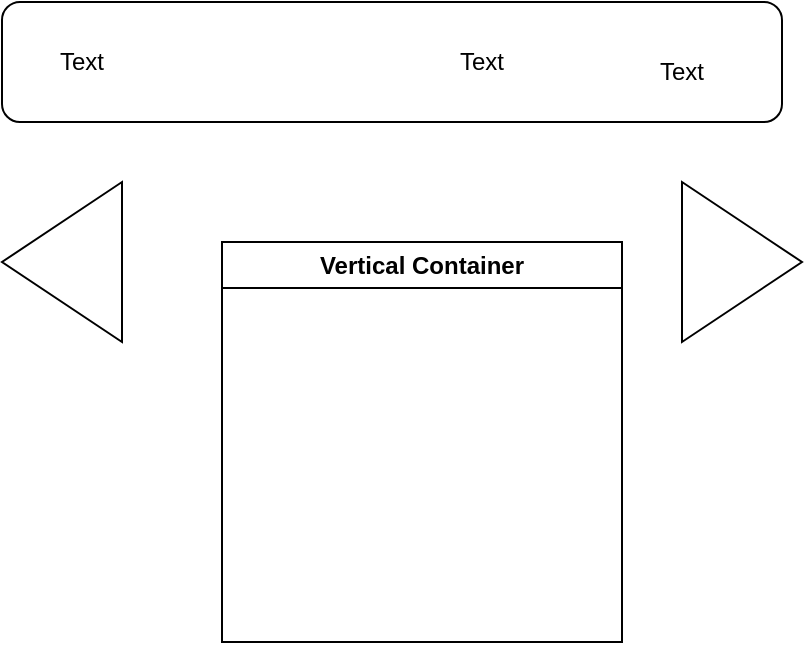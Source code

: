 <mxfile>
    <diagram id="qBzpMSJZ6u7NudKsX6pA" name="Page-1">
        <mxGraphModel dx="1340" dy="512" grid="1" gridSize="10" guides="1" tooltips="1" connect="1" arrows="1" fold="1" page="1" pageScale="1" pageWidth="850" pageHeight="1100" math="0" shadow="0">
            <root>
                <mxCell id="0"/>
                <mxCell id="1" parent="0"/>
                <mxCell id="4" value="" style="rounded=1;whiteSpace=wrap;html=1;" vertex="1" parent="1">
                    <mxGeometry x="-720" y="40" width="390" height="60" as="geometry"/>
                </mxCell>
                <mxCell id="5" value="Text" style="text;html=1;strokeColor=none;fillColor=none;align=center;verticalAlign=middle;whiteSpace=wrap;rounded=0;rotation=0;" vertex="1" parent="1">
                    <mxGeometry x="-510" y="55" width="60" height="30" as="geometry"/>
                </mxCell>
                <mxCell id="6" value="" style="triangle;whiteSpace=wrap;html=1;" vertex="1" parent="1">
                    <mxGeometry x="-380" y="130" width="60" height="80" as="geometry"/>
                </mxCell>
                <mxCell id="7" value="" style="triangle;whiteSpace=wrap;html=1;direction=west;" vertex="1" parent="1">
                    <mxGeometry x="-720" y="130" width="60" height="80" as="geometry"/>
                </mxCell>
                <mxCell id="9" value="Text" style="text;html=1;strokeColor=none;fillColor=none;align=center;verticalAlign=middle;whiteSpace=wrap;rounded=0;" vertex="1" parent="1">
                    <mxGeometry x="-710" y="55" width="60" height="30" as="geometry"/>
                </mxCell>
                <mxCell id="10" value="Text" style="text;html=1;strokeColor=none;fillColor=none;align=center;verticalAlign=middle;whiteSpace=wrap;rounded=0;" vertex="1" parent="1">
                    <mxGeometry x="-410" y="60" width="60" height="30" as="geometry"/>
                </mxCell>
                <mxCell id="15" value="Vertical Container" style="swimlane;whiteSpace=wrap;html=1;" vertex="1" parent="1">
                    <mxGeometry x="-610" y="160" width="200" height="200" as="geometry"/>
                </mxCell>
            </root>
        </mxGraphModel>
    </diagram>
</mxfile>